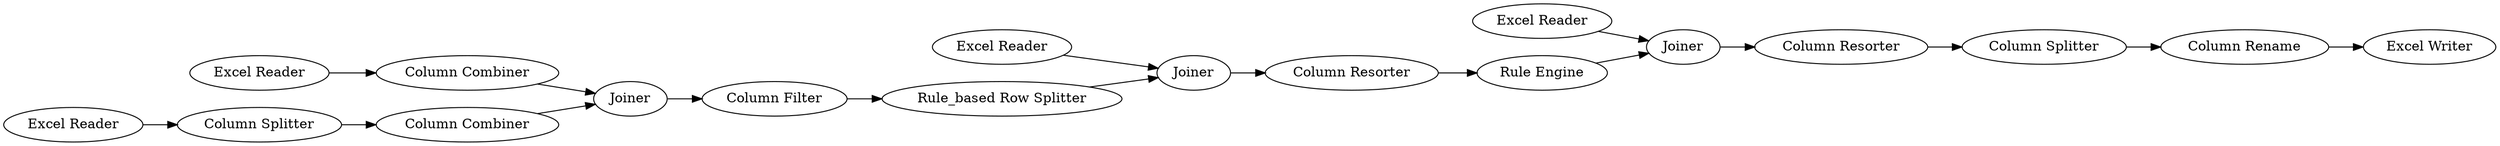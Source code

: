 digraph {
	4 -> 7
	12 -> 13
	16 -> 17
	6 -> 4
	21 -> 19
	1 -> 2
	5 -> 4
	14 -> 20
	15 -> 16
	7 -> 11
	13 -> 14
	20 -> 16
	17 -> 18
	2 -> 5
	18 -> 21
	11 -> 13
	3 -> 6
	5 [label="Column Combiner"]
	16 [label=Joiner]
	13 [label=Joiner]
	20 [label="Rule Engine"]
	1 [label="Excel Reader"]
	7 [label="Column Filter"]
	11 [label="Rule_based Row Splitter"]
	4 [label=Joiner]
	18 [label="Column Splitter"]
	21 [label="Column Rename"]
	6 [label="Column Combiner"]
	15 [label="Excel Reader"]
	14 [label="Column Resorter"]
	17 [label="Column Resorter"]
	3 [label="Excel Reader"]
	2 [label="Column Splitter"]
	12 [label="Excel Reader"]
	19 [label="Excel Writer"]
	rankdir=LR
}
